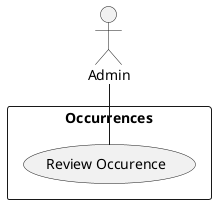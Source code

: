 @startuml Review Occurence
rectangle "Occurrences"{
(Review Occurence) as RevOcc
}
actor :Admin:
Admin -- RevOcc

@enduml

# Participating Actors

- Admin

# Preconditions

- admin Loged in

# Flow of Events

1. Admin clicks on review Occurence
    2. System displyes all information of the occurence
    3. system displyes a notes page and buttons for action that the admin can take
4. Admin adds notes to Occurece
5. Admin exits the occurence review
6. system exits the occurence review and saves the notes and changes to occurence

# Alternative Flow of Events

5a. admin clicks close Occurence
6a. System sets the Occurence to Closed

# Postconditions
Admin loged in

# Quality Requirements

User interface is clean and dosent look like a windows prototype that is still there.